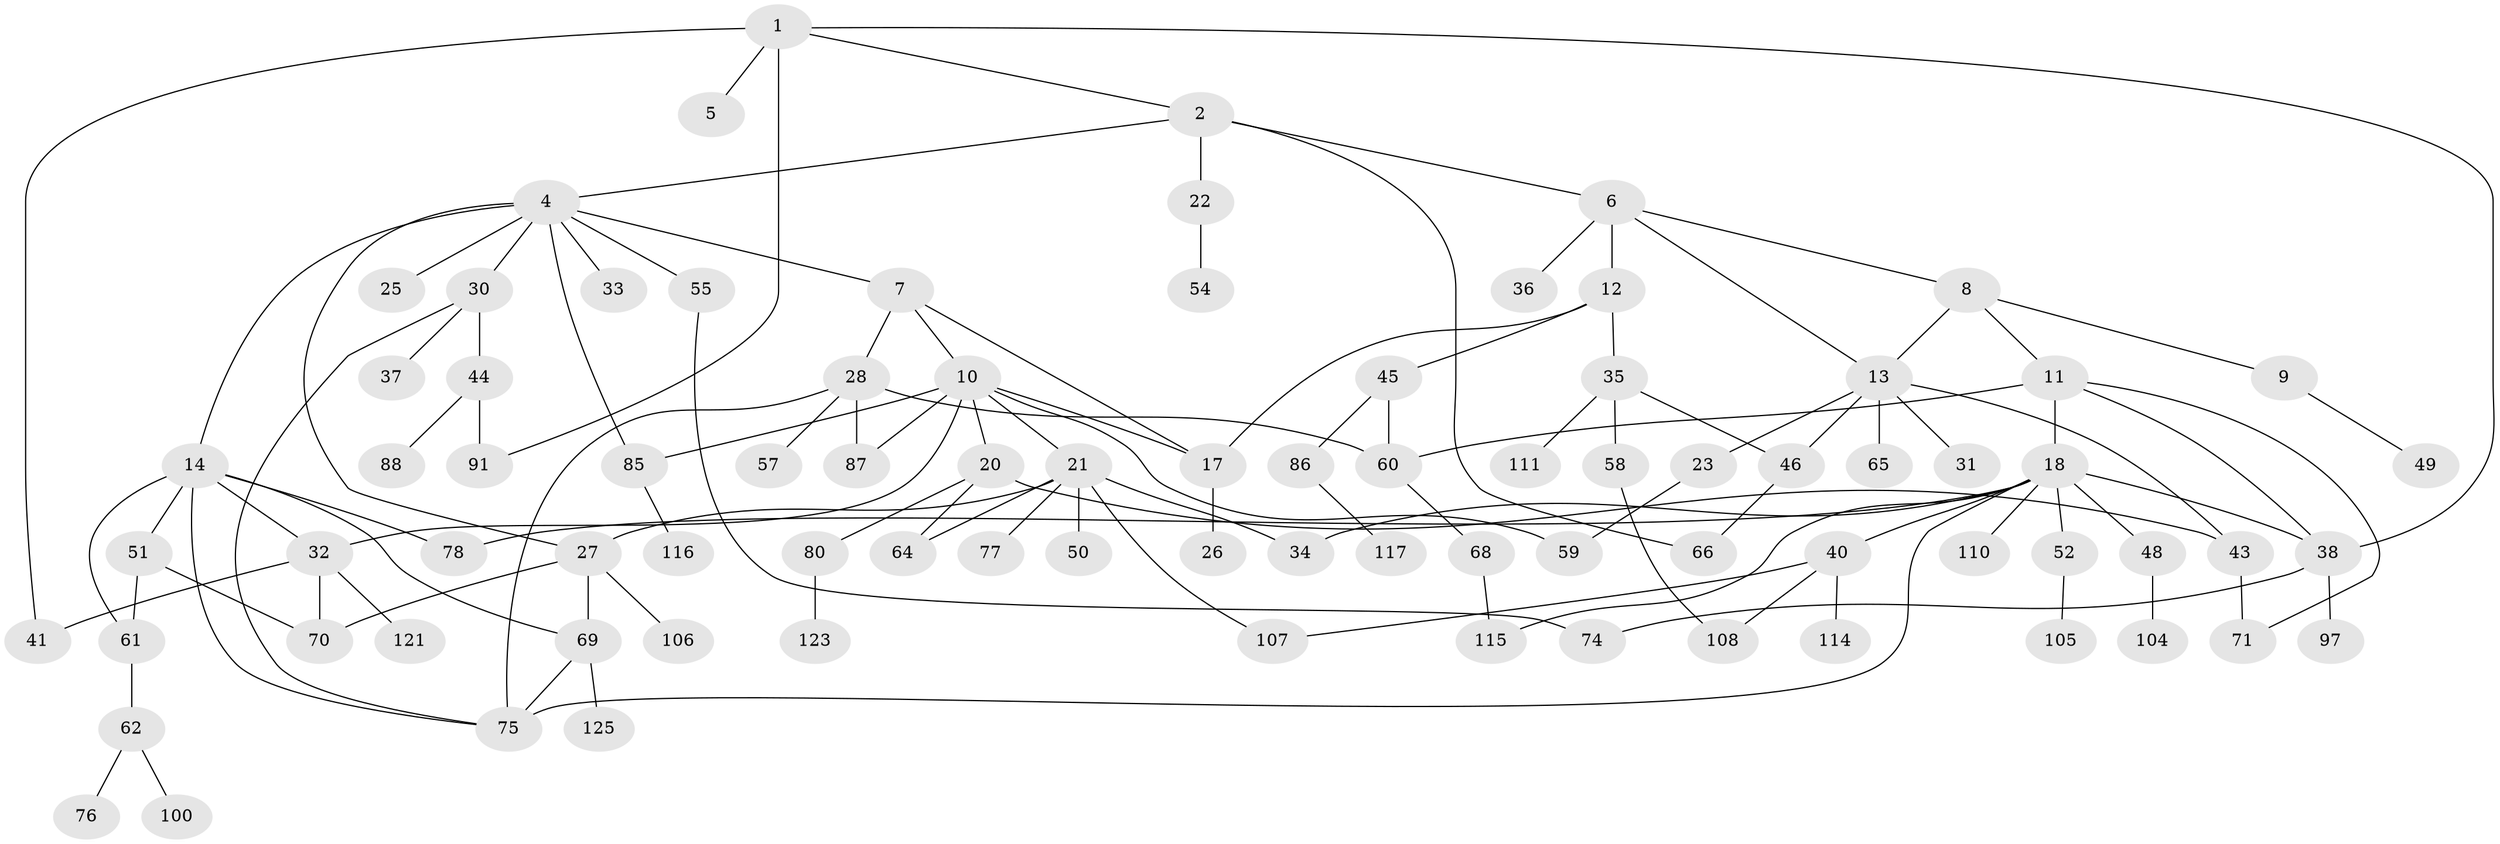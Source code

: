 // Generated by graph-tools (version 1.1) at 2025/23/03/03/25 07:23:32]
// undirected, 85 vertices, 117 edges
graph export_dot {
graph [start="1"]
  node [color=gray90,style=filled];
  1 [super="+3"];
  2;
  4 [super="+15"];
  5 [super="+42"];
  6 [super="+103"];
  7;
  8;
  9;
  10 [super="+16"];
  11 [super="+82"];
  12 [super="+19"];
  13;
  14 [super="+24"];
  17 [super="+93"];
  18 [super="+29"];
  20 [super="+96"];
  21 [super="+39"];
  22 [super="+118"];
  23;
  25;
  26;
  27 [super="+72"];
  28 [super="+56"];
  30;
  31;
  32 [super="+47"];
  33;
  34 [super="+63"];
  35 [super="+83"];
  36;
  37;
  38 [super="+84"];
  40 [super="+98"];
  41;
  43 [super="+112"];
  44 [super="+67"];
  45 [super="+94"];
  46 [super="+92"];
  48;
  49 [super="+122"];
  50;
  51 [super="+81"];
  52 [super="+53"];
  54;
  55 [super="+102"];
  57;
  58 [super="+79"];
  59 [super="+89"];
  60 [super="+73"];
  61;
  62 [super="+95"];
  64;
  65;
  66;
  68 [super="+101"];
  69 [super="+109"];
  70;
  71 [super="+113"];
  74 [super="+119"];
  75 [super="+99"];
  76;
  77;
  78;
  80;
  85 [super="+90"];
  86;
  87;
  88;
  91;
  97;
  100;
  104;
  105;
  106;
  107 [super="+124"];
  108;
  110;
  111;
  114;
  115;
  116 [super="+120"];
  117;
  121;
  123;
  125;
  1 -- 2;
  1 -- 5;
  1 -- 91;
  1 -- 38;
  1 -- 41;
  2 -- 4;
  2 -- 6;
  2 -- 22;
  2 -- 66;
  4 -- 7;
  4 -- 14;
  4 -- 25;
  4 -- 27;
  4 -- 55;
  4 -- 85;
  4 -- 33;
  4 -- 30;
  6 -- 8;
  6 -- 12;
  6 -- 36;
  6 -- 13;
  7 -- 10;
  7 -- 28;
  7 -- 17;
  8 -- 9;
  8 -- 11;
  8 -- 13;
  9 -- 49;
  10 -- 20;
  10 -- 21;
  10 -- 17;
  10 -- 85;
  10 -- 87;
  10 -- 59;
  10 -- 32;
  11 -- 18;
  11 -- 38;
  11 -- 71;
  11 -- 60;
  12 -- 17;
  12 -- 35;
  12 -- 45;
  13 -- 23;
  13 -- 31;
  13 -- 65;
  13 -- 43;
  13 -- 46;
  14 -- 61;
  14 -- 69;
  14 -- 78;
  14 -- 32;
  14 -- 51;
  14 -- 75;
  17 -- 26;
  18 -- 38;
  18 -- 40;
  18 -- 78;
  18 -- 115;
  18 -- 48;
  18 -- 34;
  18 -- 52;
  18 -- 110;
  18 -- 75;
  20 -- 43;
  20 -- 80;
  20 -- 64;
  21 -- 107;
  21 -- 27 [weight=2];
  21 -- 64;
  21 -- 50;
  21 -- 77;
  21 -- 34;
  22 -- 54;
  23 -- 59;
  27 -- 70;
  27 -- 106;
  27 -- 69;
  28 -- 60;
  28 -- 57;
  28 -- 75;
  28 -- 87;
  30 -- 37;
  30 -- 44;
  30 -- 75;
  32 -- 70;
  32 -- 41;
  32 -- 121;
  35 -- 46;
  35 -- 58;
  35 -- 111;
  38 -- 97;
  38 -- 74;
  40 -- 108;
  40 -- 114;
  40 -- 107;
  43 -- 71;
  44 -- 88;
  44 -- 91;
  45 -- 86;
  45 -- 60;
  46 -- 66;
  48 -- 104;
  51 -- 61;
  51 -- 70;
  52 -- 105;
  55 -- 74;
  58 -- 108;
  60 -- 68;
  61 -- 62;
  62 -- 76;
  62 -- 100;
  68 -- 115;
  69 -- 125;
  69 -- 75;
  80 -- 123;
  85 -- 116;
  86 -- 117;
}
